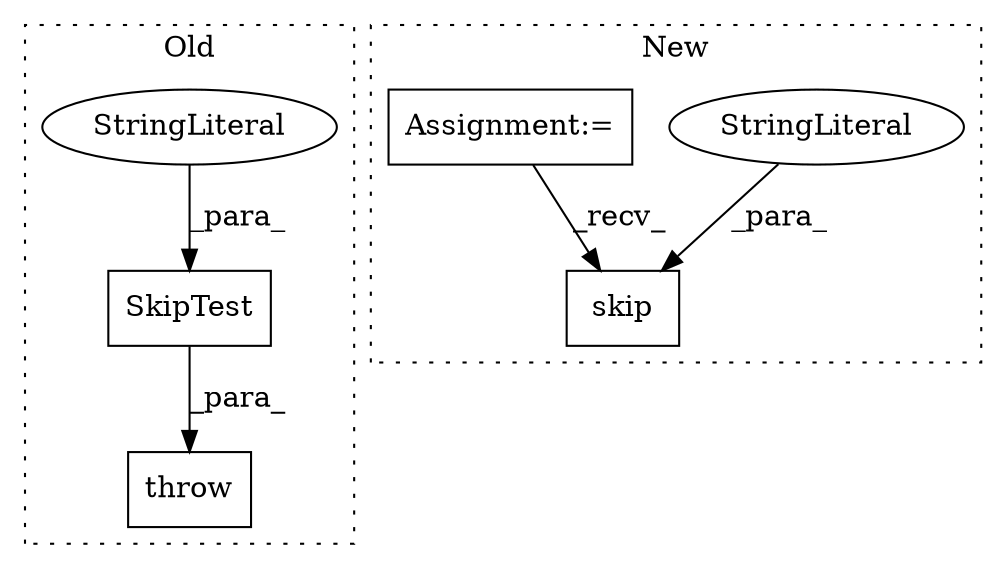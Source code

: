 digraph G {
subgraph cluster0 {
1 [label="SkipTest" a="32" s="877,931" l="9,1" shape="box"];
3 [label="throw" a="53" s="871" l="6" shape="box"];
4 [label="StringLiteral" a="45" s="886" l="45" shape="ellipse"];
label = "Old";
style="dotted";
}
subgraph cluster1 {
2 [label="skip" a="32" s="887,937" l="5,1" shape="box"];
5 [label="StringLiteral" a="45" s="892" l="45" shape="ellipse"];
6 [label="Assignment:=" a="7" s="816" l="6" shape="box"];
label = "New";
style="dotted";
}
1 -> 3 [label="_para_"];
4 -> 1 [label="_para_"];
5 -> 2 [label="_para_"];
6 -> 2 [label="_recv_"];
}